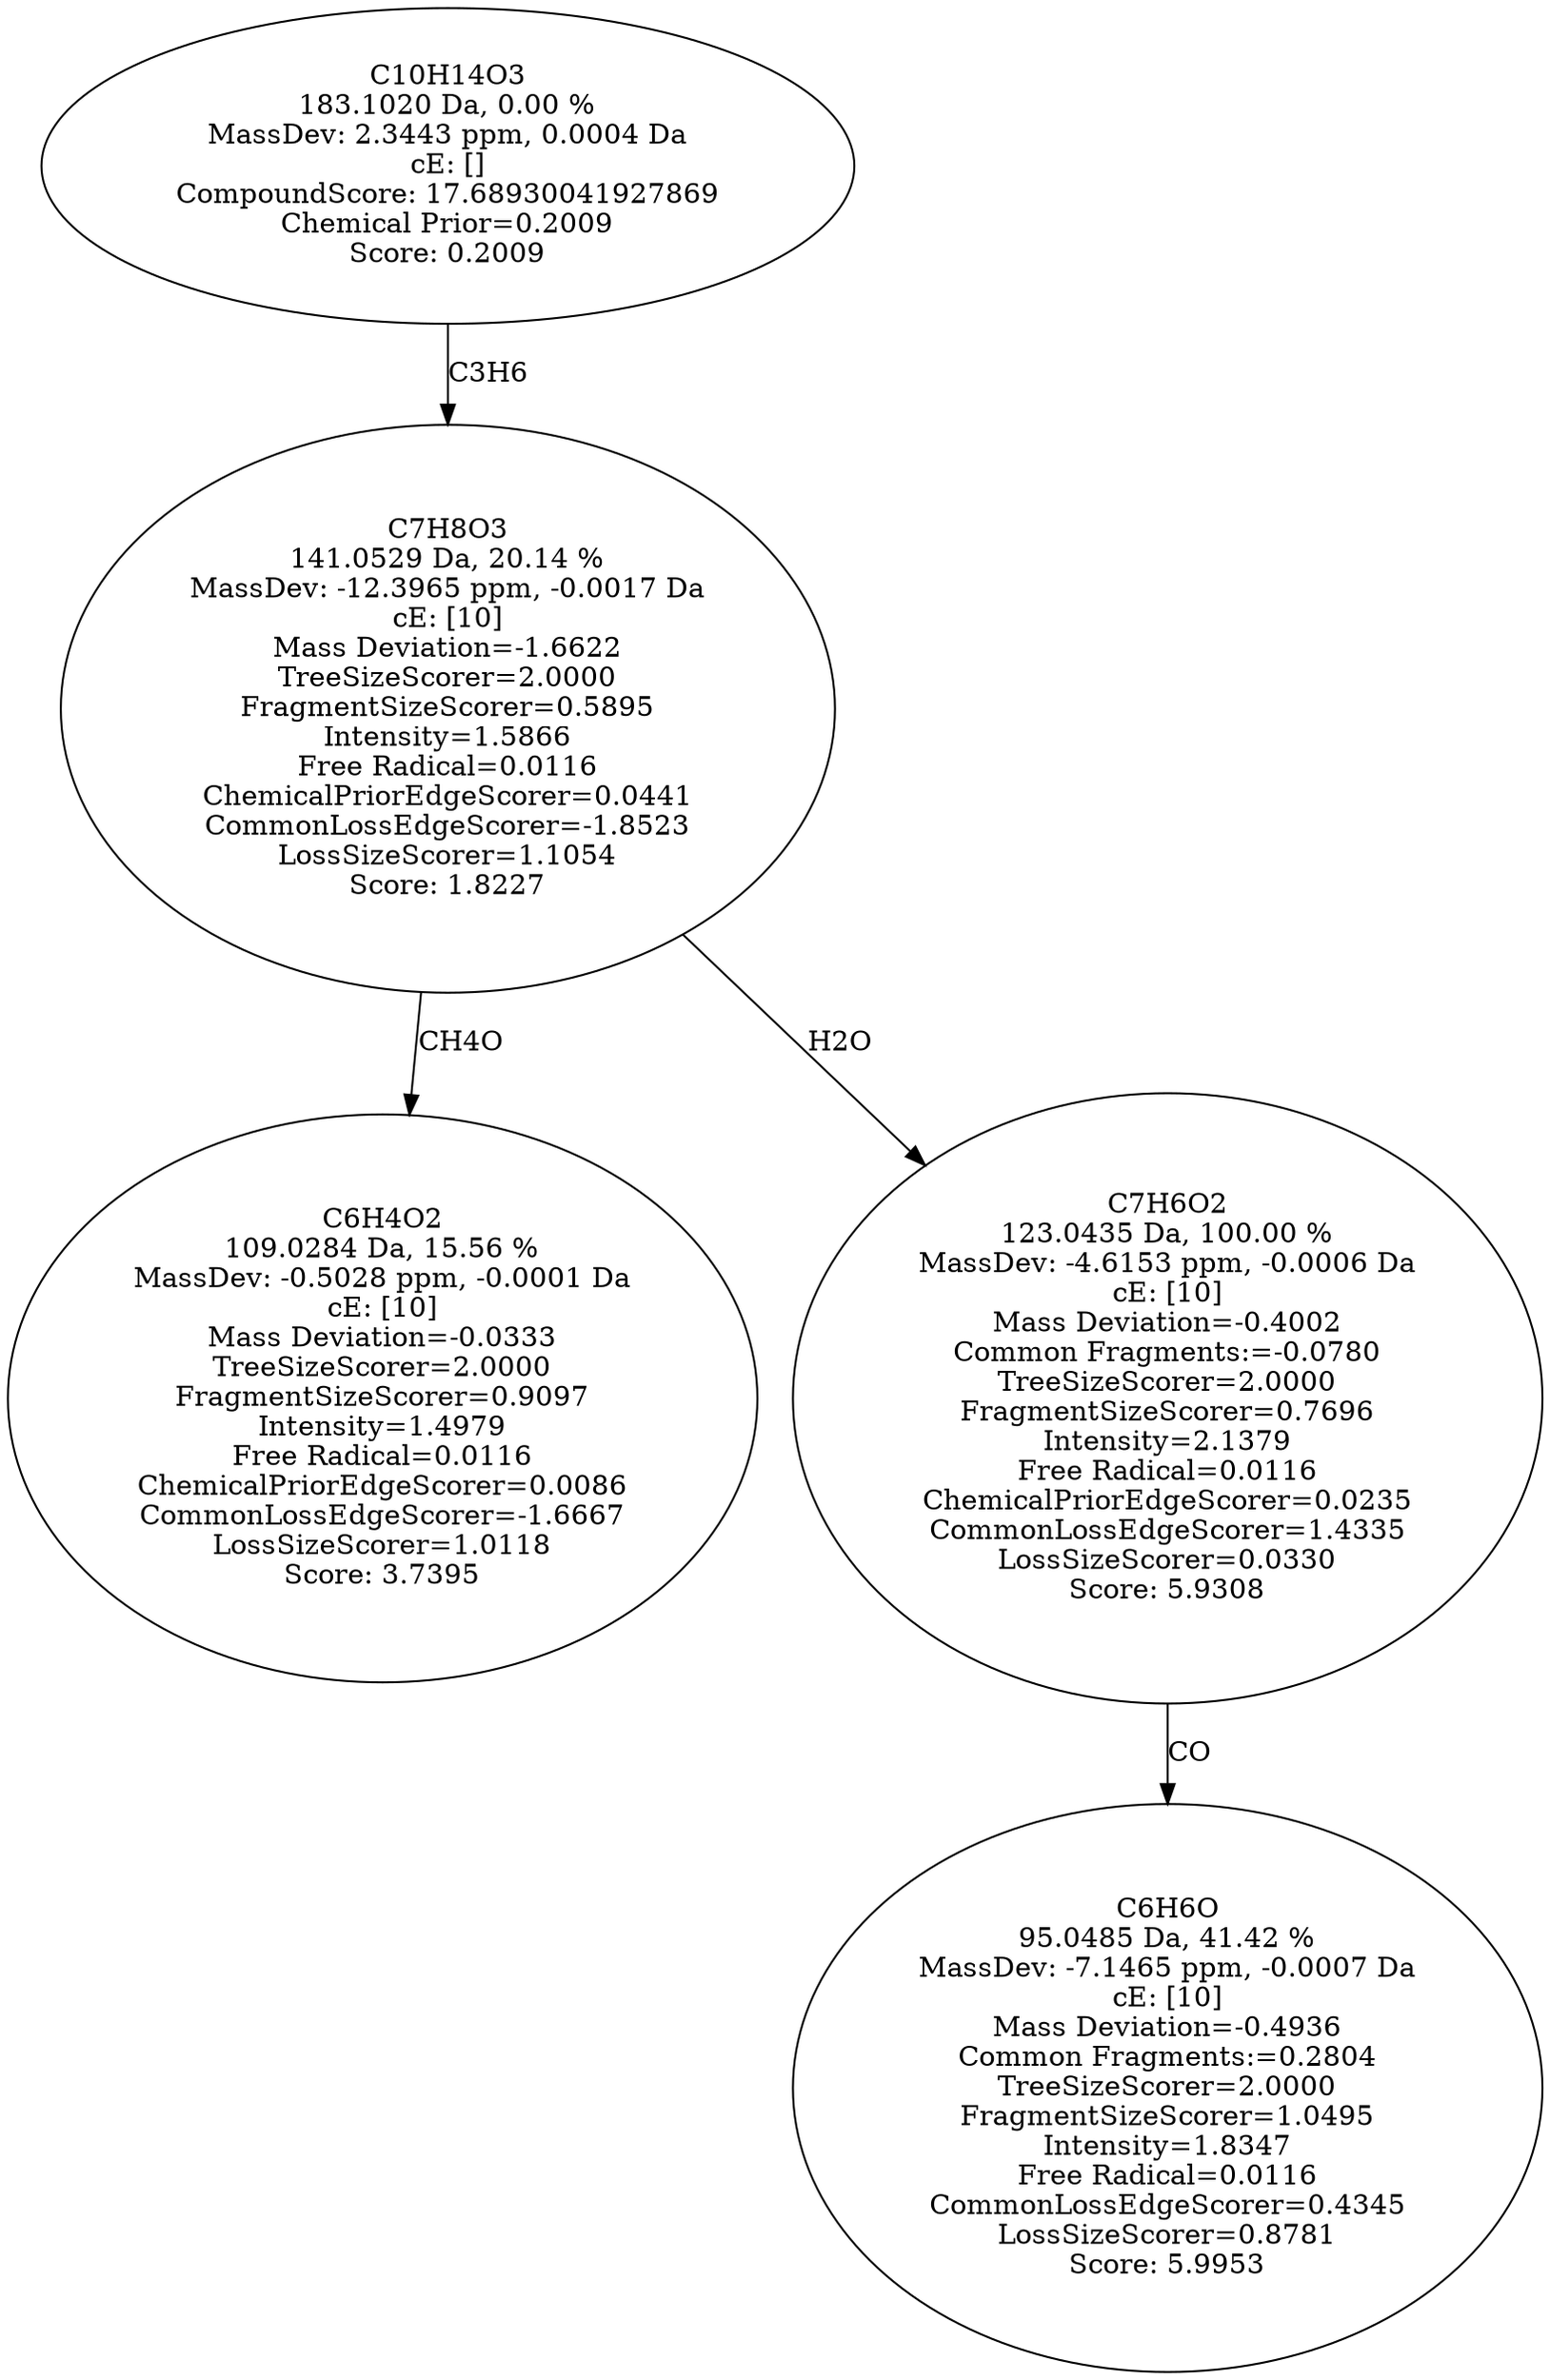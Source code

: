 strict digraph {
v1 [label="C6H4O2\n109.0284 Da, 15.56 %\nMassDev: -0.5028 ppm, -0.0001 Da\ncE: [10]\nMass Deviation=-0.0333\nTreeSizeScorer=2.0000\nFragmentSizeScorer=0.9097\nIntensity=1.4979\nFree Radical=0.0116\nChemicalPriorEdgeScorer=0.0086\nCommonLossEdgeScorer=-1.6667\nLossSizeScorer=1.0118\nScore: 3.7395"];
v2 [label="C6H6O\n95.0485 Da, 41.42 %\nMassDev: -7.1465 ppm, -0.0007 Da\ncE: [10]\nMass Deviation=-0.4936\nCommon Fragments:=0.2804\nTreeSizeScorer=2.0000\nFragmentSizeScorer=1.0495\nIntensity=1.8347\nFree Radical=0.0116\nCommonLossEdgeScorer=0.4345\nLossSizeScorer=0.8781\nScore: 5.9953"];
v3 [label="C7H6O2\n123.0435 Da, 100.00 %\nMassDev: -4.6153 ppm, -0.0006 Da\ncE: [10]\nMass Deviation=-0.4002\nCommon Fragments:=-0.0780\nTreeSizeScorer=2.0000\nFragmentSizeScorer=0.7696\nIntensity=2.1379\nFree Radical=0.0116\nChemicalPriorEdgeScorer=0.0235\nCommonLossEdgeScorer=1.4335\nLossSizeScorer=0.0330\nScore: 5.9308"];
v4 [label="C7H8O3\n141.0529 Da, 20.14 %\nMassDev: -12.3965 ppm, -0.0017 Da\ncE: [10]\nMass Deviation=-1.6622\nTreeSizeScorer=2.0000\nFragmentSizeScorer=0.5895\nIntensity=1.5866\nFree Radical=0.0116\nChemicalPriorEdgeScorer=0.0441\nCommonLossEdgeScorer=-1.8523\nLossSizeScorer=1.1054\nScore: 1.8227"];
v5 [label="C10H14O3\n183.1020 Da, 0.00 %\nMassDev: 2.3443 ppm, 0.0004 Da\ncE: []\nCompoundScore: 17.68930041927869\nChemical Prior=0.2009\nScore: 0.2009"];
v4 -> v1 [label="CH4O"];
v3 -> v2 [label="CO"];
v4 -> v3 [label="H2O"];
v5 -> v4 [label="C3H6"];
}